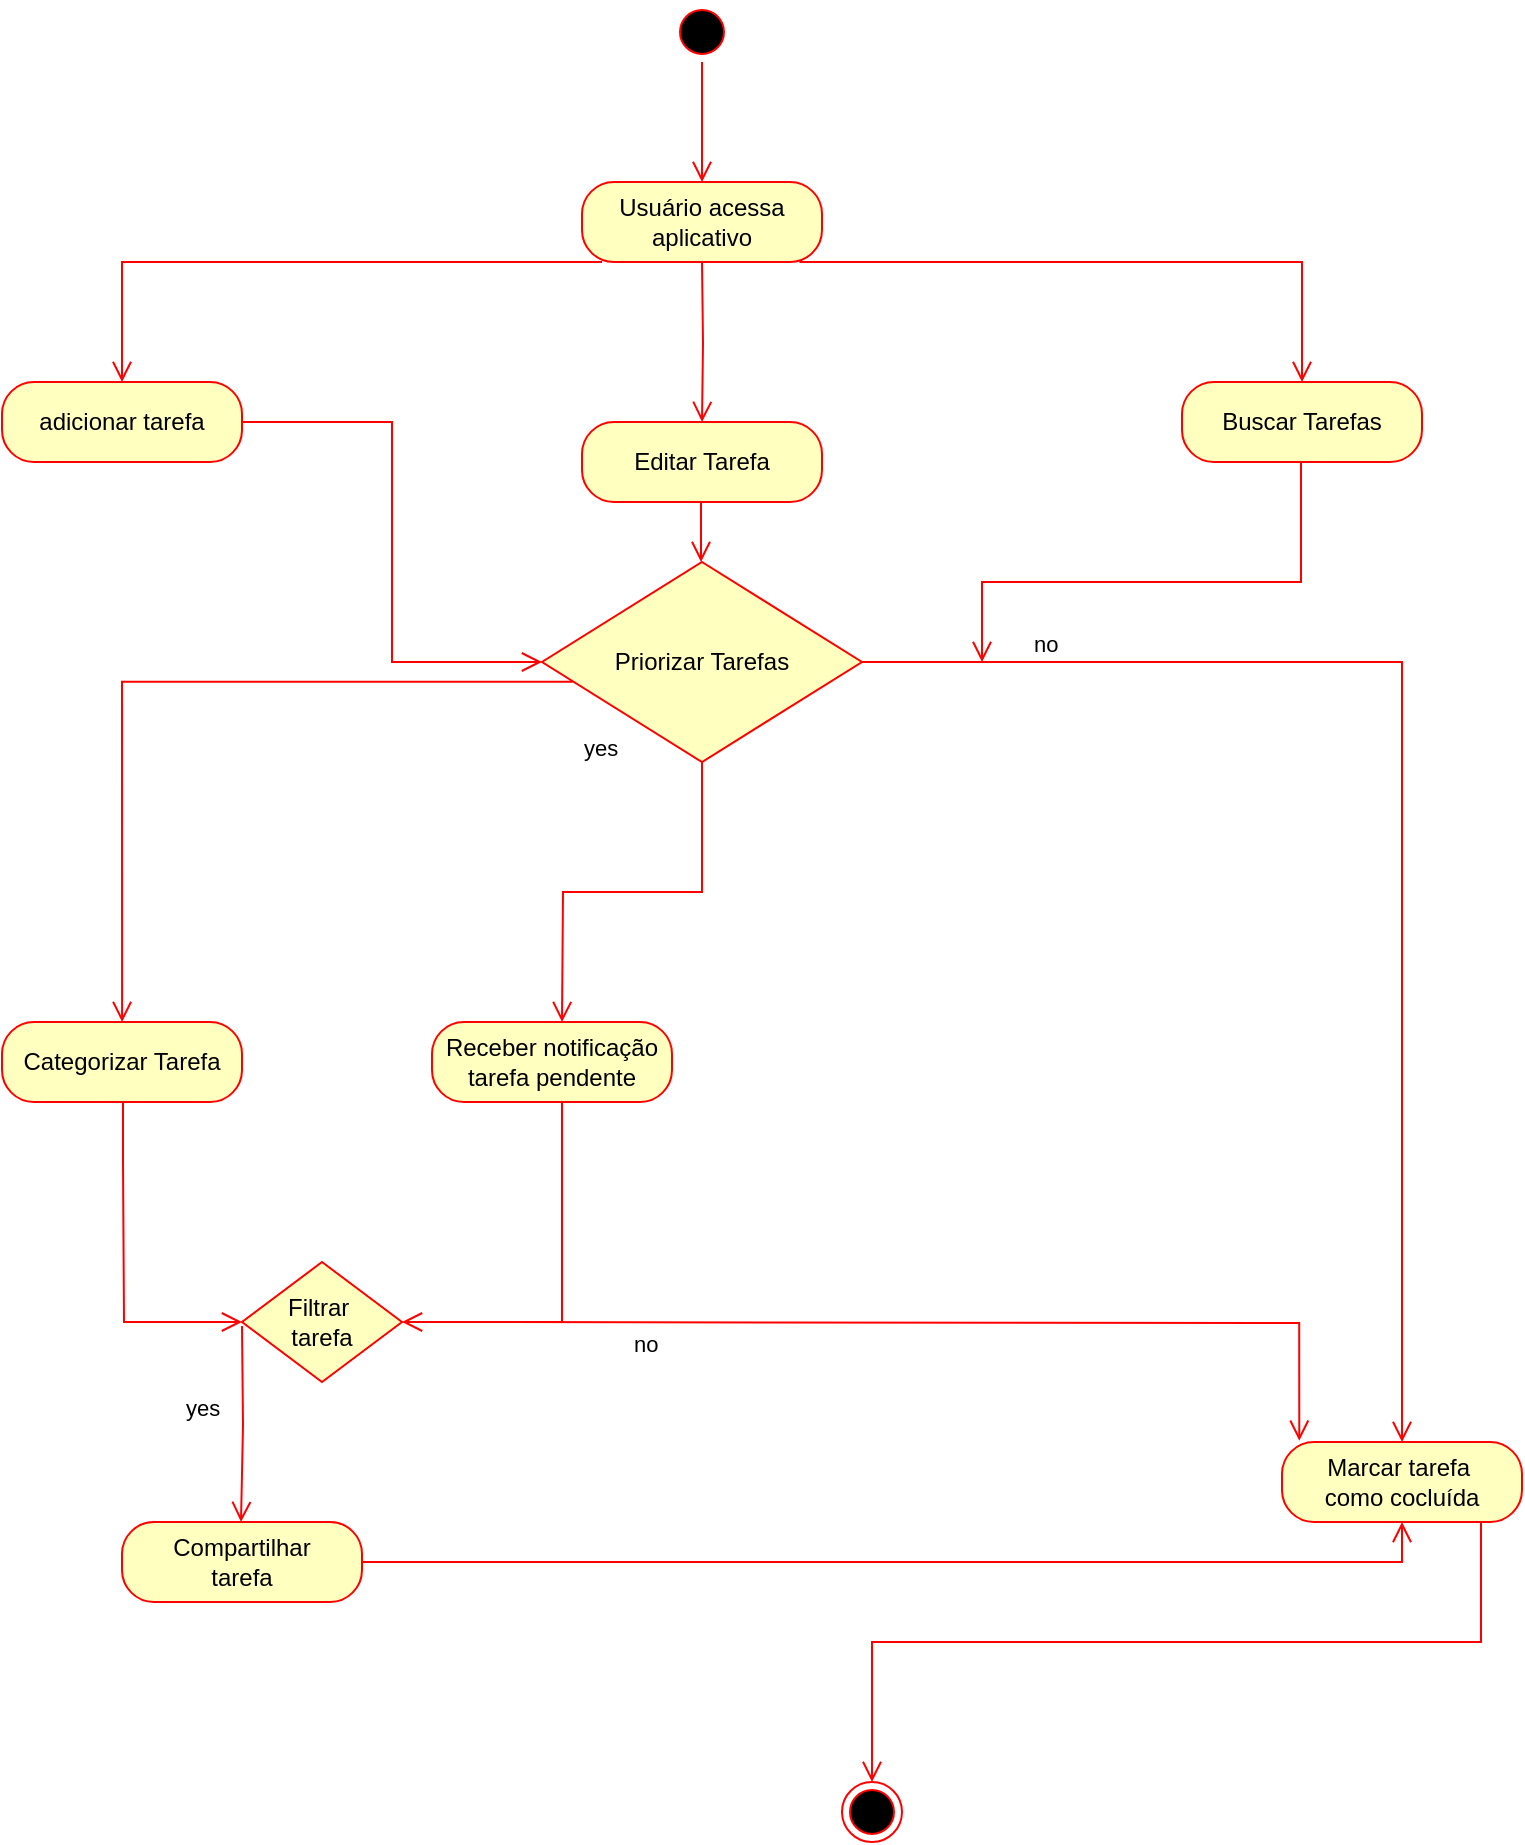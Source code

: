 <mxfile version="22.1.5" type="github">
  <diagram name="Page-1" id="1iX7W7CZyngNhClBLIJz">
    <mxGraphModel dx="786" dy="425" grid="1" gridSize="10" guides="1" tooltips="1" connect="1" arrows="1" fold="1" page="1" pageScale="1" pageWidth="827" pageHeight="1169" math="0" shadow="0">
      <root>
        <mxCell id="0" />
        <mxCell id="1" parent="0" />
        <mxCell id="JD0r5QBso3Y0Laxp2Myk-1" value="Usuário acessa aplicativo" style="rounded=1;whiteSpace=wrap;html=1;arcSize=40;fontColor=#000000;fillColor=#ffffc0;strokeColor=#ff0000;" vertex="1" parent="1">
          <mxGeometry x="310" y="120" width="120" height="40" as="geometry" />
        </mxCell>
        <mxCell id="JD0r5QBso3Y0Laxp2Myk-2" value="" style="edgeStyle=orthogonalEdgeStyle;html=1;verticalAlign=bottom;endArrow=open;endSize=8;strokeColor=#ff0000;rounded=0;entryX=0.5;entryY=0;entryDx=0;entryDy=0;" edge="1" parent="1" target="JD0r5QBso3Y0Laxp2Myk-5">
          <mxGeometry relative="1" as="geometry">
            <mxPoint x="80" y="180" as="targetPoint" />
            <mxPoint x="320" y="160" as="sourcePoint" />
            <Array as="points">
              <mxPoint x="80" y="160" />
            </Array>
          </mxGeometry>
        </mxCell>
        <mxCell id="JD0r5QBso3Y0Laxp2Myk-3" value="" style="ellipse;html=1;shape=startState;fillColor=#000000;strokeColor=#ff0000;" vertex="1" parent="1">
          <mxGeometry x="355" y="30" width="30" height="30" as="geometry" />
        </mxCell>
        <mxCell id="JD0r5QBso3Y0Laxp2Myk-4" value="" style="edgeStyle=orthogonalEdgeStyle;html=1;verticalAlign=bottom;endArrow=open;endSize=8;strokeColor=#ff0000;rounded=0;" edge="1" source="JD0r5QBso3Y0Laxp2Myk-3" parent="1">
          <mxGeometry relative="1" as="geometry">
            <mxPoint x="370" y="120" as="targetPoint" />
          </mxGeometry>
        </mxCell>
        <mxCell id="JD0r5QBso3Y0Laxp2Myk-5" value="adicionar tarefa" style="rounded=1;whiteSpace=wrap;html=1;arcSize=40;fontColor=#000000;fillColor=#ffffc0;strokeColor=#ff0000;" vertex="1" parent="1">
          <mxGeometry x="20" y="220" width="120" height="40" as="geometry" />
        </mxCell>
        <mxCell id="JD0r5QBso3Y0Laxp2Myk-6" value="" style="edgeStyle=orthogonalEdgeStyle;html=1;verticalAlign=bottom;endArrow=open;endSize=8;strokeColor=#ff0000;rounded=0;entryX=0;entryY=0.5;entryDx=0;entryDy=0;" edge="1" source="JD0r5QBso3Y0Laxp2Myk-5" parent="1" target="JD0r5QBso3Y0Laxp2Myk-23">
          <mxGeometry relative="1" as="geometry">
            <mxPoint x="80" y="280" as="targetPoint" />
          </mxGeometry>
        </mxCell>
        <mxCell id="JD0r5QBso3Y0Laxp2Myk-7" value="Editar Tarefa" style="rounded=1;whiteSpace=wrap;html=1;arcSize=40;fontColor=#000000;fillColor=#ffffc0;strokeColor=#ff0000;" vertex="1" parent="1">
          <mxGeometry x="310" y="240" width="120" height="40" as="geometry" />
        </mxCell>
        <mxCell id="JD0r5QBso3Y0Laxp2Myk-9" value="Buscar Tarefas" style="rounded=1;whiteSpace=wrap;html=1;arcSize=40;fontColor=#000000;fillColor=#ffffc0;strokeColor=#ff0000;" vertex="1" parent="1">
          <mxGeometry x="610" y="220" width="120" height="40" as="geometry" />
        </mxCell>
        <mxCell id="JD0r5QBso3Y0Laxp2Myk-14" value="" style="edgeStyle=orthogonalEdgeStyle;html=1;verticalAlign=bottom;endArrow=open;endSize=8;strokeColor=#ff0000;rounded=0;" edge="1" parent="1">
          <mxGeometry relative="1" as="geometry">
            <mxPoint x="510" y="360" as="targetPoint" />
            <mxPoint x="669.5" y="260" as="sourcePoint" />
            <Array as="points">
              <mxPoint x="670" y="320" />
            </Array>
          </mxGeometry>
        </mxCell>
        <mxCell id="JD0r5QBso3Y0Laxp2Myk-19" value="" style="edgeStyle=orthogonalEdgeStyle;html=1;verticalAlign=bottom;endArrow=open;endSize=8;strokeColor=#ff0000;rounded=0;entryX=0.5;entryY=0;entryDx=0;entryDy=0;" edge="1" parent="1" target="JD0r5QBso3Y0Laxp2Myk-7">
          <mxGeometry relative="1" as="geometry">
            <mxPoint x="370" y="220" as="targetPoint" />
            <mxPoint x="370" y="160" as="sourcePoint" />
            <Array as="points" />
          </mxGeometry>
        </mxCell>
        <mxCell id="JD0r5QBso3Y0Laxp2Myk-22" value="" style="edgeStyle=orthogonalEdgeStyle;html=1;verticalAlign=bottom;endArrow=open;endSize=8;strokeColor=#ff0000;rounded=0;entryX=0.5;entryY=0;entryDx=0;entryDy=0;exitX=0.906;exitY=1;exitDx=0;exitDy=0;exitPerimeter=0;" edge="1" parent="1" source="JD0r5QBso3Y0Laxp2Myk-1">
          <mxGeometry relative="1" as="geometry">
            <mxPoint x="670" y="220" as="targetPoint" />
            <mxPoint x="520" y="160" as="sourcePoint" />
            <Array as="points">
              <mxPoint x="670" y="160" />
            </Array>
          </mxGeometry>
        </mxCell>
        <mxCell id="JD0r5QBso3Y0Laxp2Myk-23" value="Priorizar Tarefas" style="rhombus;whiteSpace=wrap;html=1;fontColor=#000000;fillColor=#ffffc0;strokeColor=#ff0000;" vertex="1" parent="1">
          <mxGeometry x="290" y="310" width="160" height="100" as="geometry" />
        </mxCell>
        <mxCell id="JD0r5QBso3Y0Laxp2Myk-24" value="no" style="edgeStyle=orthogonalEdgeStyle;html=1;align=left;verticalAlign=bottom;endArrow=open;endSize=8;strokeColor=#ff0000;rounded=0;" edge="1" source="JD0r5QBso3Y0Laxp2Myk-23" parent="1" target="JD0r5QBso3Y0Laxp2Myk-39">
          <mxGeometry x="-0.777" y="-10" relative="1" as="geometry">
            <mxPoint x="720" y="650" as="targetPoint" />
            <Array as="points">
              <mxPoint x="720" y="360" />
              <mxPoint x="720" y="580" />
            </Array>
            <mxPoint x="10" y="-10" as="offset" />
          </mxGeometry>
        </mxCell>
        <mxCell id="JD0r5QBso3Y0Laxp2Myk-25" value="yes" style="edgeStyle=orthogonalEdgeStyle;html=1;align=left;verticalAlign=top;endArrow=open;endSize=8;strokeColor=#ff0000;rounded=0;entryX=0.417;entryY=0;entryDx=0;entryDy=0;entryPerimeter=0;exitX=0.096;exitY=0.599;exitDx=0;exitDy=0;exitPerimeter=0;" edge="1" source="JD0r5QBso3Y0Laxp2Myk-23" parent="1">
          <mxGeometry x="-1" y="20" relative="1" as="geometry">
            <mxPoint x="80.04" y="540" as="targetPoint" />
            <mxPoint x="300" y="370" as="sourcePoint" />
            <Array as="points">
              <mxPoint x="80" y="370" />
            </Array>
            <mxPoint x="4" as="offset" />
          </mxGeometry>
        </mxCell>
        <mxCell id="JD0r5QBso3Y0Laxp2Myk-31" value="" style="edgeStyle=orthogonalEdgeStyle;html=1;verticalAlign=bottom;endArrow=open;endSize=8;strokeColor=#ff0000;rounded=0;" edge="1" parent="1">
          <mxGeometry relative="1" as="geometry">
            <mxPoint x="369.5" y="310" as="targetPoint" />
            <mxPoint x="369.5" y="280" as="sourcePoint" />
            <Array as="points">
              <mxPoint x="369.5" y="280" />
            </Array>
          </mxGeometry>
        </mxCell>
        <mxCell id="JD0r5QBso3Y0Laxp2Myk-33" value="Categorizar Tarefa" style="rounded=1;whiteSpace=wrap;html=1;arcSize=40;fontColor=#000000;fillColor=#ffffc0;strokeColor=#ff0000;" vertex="1" parent="1">
          <mxGeometry x="20" y="540" width="120" height="40" as="geometry" />
        </mxCell>
        <mxCell id="JD0r5QBso3Y0Laxp2Myk-34" value="" style="edgeStyle=orthogonalEdgeStyle;html=1;verticalAlign=bottom;endArrow=open;endSize=8;strokeColor=#ff0000;rounded=0;entryX=0;entryY=0.5;entryDx=0;entryDy=0;" edge="1" parent="1">
          <mxGeometry relative="1" as="geometry">
            <mxPoint x="140" y="690" as="targetPoint" />
            <mxPoint x="80.5" y="580" as="sourcePoint" />
            <Array as="points">
              <mxPoint x="81" y="610" />
              <mxPoint x="81" y="610" />
              <mxPoint x="81" y="690" />
            </Array>
          </mxGeometry>
        </mxCell>
        <mxCell id="JD0r5QBso3Y0Laxp2Myk-35" value="Receber notificação&lt;br&gt;tarefa pendente" style="rounded=1;whiteSpace=wrap;html=1;arcSize=40;fontColor=#000000;fillColor=#ffffc0;strokeColor=#ff0000;" vertex="1" parent="1">
          <mxGeometry x="235" y="540" width="120" height="40" as="geometry" />
        </mxCell>
        <mxCell id="JD0r5QBso3Y0Laxp2Myk-36" value="" style="edgeStyle=orthogonalEdgeStyle;html=1;verticalAlign=bottom;endArrow=open;endSize=8;strokeColor=#ff0000;rounded=0;" edge="1" parent="1">
          <mxGeometry relative="1" as="geometry">
            <mxPoint x="220" y="690" as="targetPoint" />
            <mxPoint x="300" y="580" as="sourcePoint" />
            <Array as="points">
              <mxPoint x="300" y="610" />
              <mxPoint x="300" y="610" />
            </Array>
          </mxGeometry>
        </mxCell>
        <mxCell id="JD0r5QBso3Y0Laxp2Myk-38" value="" style="edgeStyle=orthogonalEdgeStyle;html=1;verticalAlign=bottom;endArrow=open;endSize=8;strokeColor=#ff0000;rounded=0;entryX=0;entryY=0.5;entryDx=0;entryDy=0;" edge="1" parent="1" source="JD0r5QBso3Y0Laxp2Myk-23">
          <mxGeometry relative="1" as="geometry">
            <mxPoint x="300" y="540" as="targetPoint" />
            <mxPoint x="150" y="420" as="sourcePoint" />
          </mxGeometry>
        </mxCell>
        <mxCell id="JD0r5QBso3Y0Laxp2Myk-39" value="Marcar tarefa&amp;nbsp;&lt;br&gt;como cocluída" style="rounded=1;whiteSpace=wrap;html=1;arcSize=40;fontColor=#000000;fillColor=#ffffc0;strokeColor=#ff0000;" vertex="1" parent="1">
          <mxGeometry x="660" y="750" width="120" height="40" as="geometry" />
        </mxCell>
        <mxCell id="JD0r5QBso3Y0Laxp2Myk-44" value="Filtrar&amp;nbsp;&lt;br&gt;tarefa" style="rhombus;whiteSpace=wrap;html=1;fontColor=#000000;fillColor=#ffffc0;strokeColor=#ff0000;" vertex="1" parent="1">
          <mxGeometry x="140" y="660" width="80" height="60" as="geometry" />
        </mxCell>
        <mxCell id="JD0r5QBso3Y0Laxp2Myk-45" value="no" style="edgeStyle=orthogonalEdgeStyle;html=1;align=left;verticalAlign=bottom;endArrow=open;endSize=8;strokeColor=#ff0000;rounded=0;entryX=0.072;entryY=-0.016;entryDx=0;entryDy=0;entryPerimeter=0;" edge="1" parent="1" target="JD0r5QBso3Y0Laxp2Myk-39">
          <mxGeometry x="-0.58" y="-20" relative="1" as="geometry">
            <mxPoint x="300" y="810" as="targetPoint" />
            <mxPoint x="230" y="690" as="sourcePoint" />
            <mxPoint as="offset" />
          </mxGeometry>
        </mxCell>
        <mxCell id="JD0r5QBso3Y0Laxp2Myk-46" value="yes" style="edgeStyle=orthogonalEdgeStyle;html=1;align=left;verticalAlign=top;endArrow=open;endSize=8;strokeColor=#ff0000;rounded=0;" edge="1" parent="1">
          <mxGeometry x="-0.438" y="-30" relative="1" as="geometry">
            <mxPoint x="139.5" y="790" as="targetPoint" />
            <mxPoint x="140" y="692" as="sourcePoint" />
            <mxPoint as="offset" />
          </mxGeometry>
        </mxCell>
        <mxCell id="JD0r5QBso3Y0Laxp2Myk-47" value="Compartilhar&lt;br&gt;tarefa" style="rounded=1;whiteSpace=wrap;html=1;arcSize=40;fontColor=#000000;fillColor=#ffffc0;strokeColor=#ff0000;" vertex="1" parent="1">
          <mxGeometry x="80" y="790" width="120" height="40" as="geometry" />
        </mxCell>
        <mxCell id="JD0r5QBso3Y0Laxp2Myk-48" value="" style="edgeStyle=orthogonalEdgeStyle;html=1;verticalAlign=bottom;endArrow=open;endSize=8;strokeColor=#ff0000;rounded=0;entryX=0.5;entryY=1;entryDx=0;entryDy=0;" edge="1" source="JD0r5QBso3Y0Laxp2Myk-47" parent="1" target="JD0r5QBso3Y0Laxp2Myk-39">
          <mxGeometry relative="1" as="geometry">
            <mxPoint x="140" y="940" as="targetPoint" />
          </mxGeometry>
        </mxCell>
        <mxCell id="JD0r5QBso3Y0Laxp2Myk-49" value="" style="ellipse;html=1;shape=endState;fillColor=#000000;strokeColor=#ff0000;" vertex="1" parent="1">
          <mxGeometry x="440" y="920" width="30" height="30" as="geometry" />
        </mxCell>
        <mxCell id="JD0r5QBso3Y0Laxp2Myk-50" value="" style="edgeStyle=orthogonalEdgeStyle;html=1;verticalAlign=bottom;endArrow=open;endSize=8;strokeColor=#ff0000;rounded=0;entryX=0.5;entryY=0;entryDx=0;entryDy=0;" edge="1" parent="1" target="JD0r5QBso3Y0Laxp2Myk-49">
          <mxGeometry relative="1" as="geometry">
            <mxPoint x="600" y="890" as="targetPoint" />
            <mxPoint x="759.5" y="790" as="sourcePoint" />
            <Array as="points">
              <mxPoint x="760" y="850" />
              <mxPoint x="455" y="850" />
            </Array>
          </mxGeometry>
        </mxCell>
      </root>
    </mxGraphModel>
  </diagram>
</mxfile>
